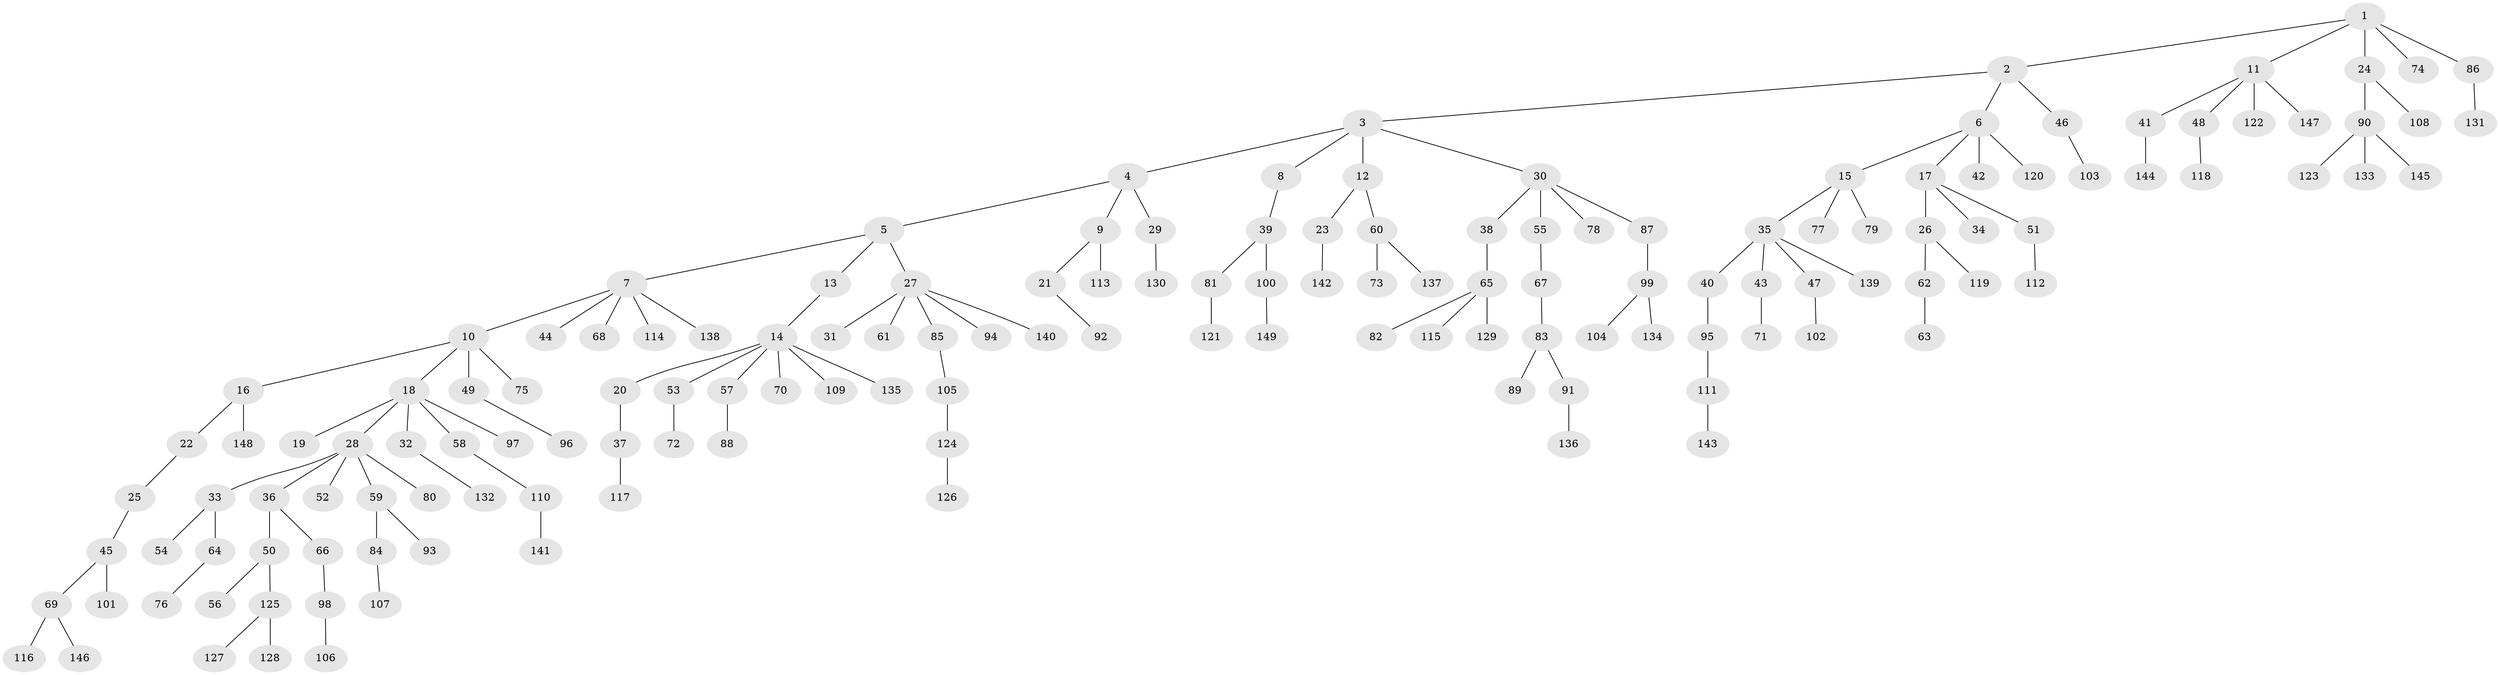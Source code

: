 // Generated by graph-tools (version 1.1) at 2025/02/03/09/25 03:02:24]
// undirected, 149 vertices, 148 edges
graph export_dot {
graph [start="1"]
  node [color=gray90,style=filled];
  1;
  2;
  3;
  4;
  5;
  6;
  7;
  8;
  9;
  10;
  11;
  12;
  13;
  14;
  15;
  16;
  17;
  18;
  19;
  20;
  21;
  22;
  23;
  24;
  25;
  26;
  27;
  28;
  29;
  30;
  31;
  32;
  33;
  34;
  35;
  36;
  37;
  38;
  39;
  40;
  41;
  42;
  43;
  44;
  45;
  46;
  47;
  48;
  49;
  50;
  51;
  52;
  53;
  54;
  55;
  56;
  57;
  58;
  59;
  60;
  61;
  62;
  63;
  64;
  65;
  66;
  67;
  68;
  69;
  70;
  71;
  72;
  73;
  74;
  75;
  76;
  77;
  78;
  79;
  80;
  81;
  82;
  83;
  84;
  85;
  86;
  87;
  88;
  89;
  90;
  91;
  92;
  93;
  94;
  95;
  96;
  97;
  98;
  99;
  100;
  101;
  102;
  103;
  104;
  105;
  106;
  107;
  108;
  109;
  110;
  111;
  112;
  113;
  114;
  115;
  116;
  117;
  118;
  119;
  120;
  121;
  122;
  123;
  124;
  125;
  126;
  127;
  128;
  129;
  130;
  131;
  132;
  133;
  134;
  135;
  136;
  137;
  138;
  139;
  140;
  141;
  142;
  143;
  144;
  145;
  146;
  147;
  148;
  149;
  1 -- 2;
  1 -- 11;
  1 -- 24;
  1 -- 74;
  1 -- 86;
  2 -- 3;
  2 -- 6;
  2 -- 46;
  3 -- 4;
  3 -- 8;
  3 -- 12;
  3 -- 30;
  4 -- 5;
  4 -- 9;
  4 -- 29;
  5 -- 7;
  5 -- 13;
  5 -- 27;
  6 -- 15;
  6 -- 17;
  6 -- 42;
  6 -- 120;
  7 -- 10;
  7 -- 44;
  7 -- 68;
  7 -- 114;
  7 -- 138;
  8 -- 39;
  9 -- 21;
  9 -- 113;
  10 -- 16;
  10 -- 18;
  10 -- 49;
  10 -- 75;
  11 -- 41;
  11 -- 48;
  11 -- 122;
  11 -- 147;
  12 -- 23;
  12 -- 60;
  13 -- 14;
  14 -- 20;
  14 -- 53;
  14 -- 57;
  14 -- 70;
  14 -- 109;
  14 -- 135;
  15 -- 35;
  15 -- 77;
  15 -- 79;
  16 -- 22;
  16 -- 148;
  17 -- 26;
  17 -- 34;
  17 -- 51;
  18 -- 19;
  18 -- 28;
  18 -- 32;
  18 -- 58;
  18 -- 97;
  20 -- 37;
  21 -- 92;
  22 -- 25;
  23 -- 142;
  24 -- 90;
  24 -- 108;
  25 -- 45;
  26 -- 62;
  26 -- 119;
  27 -- 31;
  27 -- 61;
  27 -- 85;
  27 -- 94;
  27 -- 140;
  28 -- 33;
  28 -- 36;
  28 -- 52;
  28 -- 59;
  28 -- 80;
  29 -- 130;
  30 -- 38;
  30 -- 55;
  30 -- 78;
  30 -- 87;
  32 -- 132;
  33 -- 54;
  33 -- 64;
  35 -- 40;
  35 -- 43;
  35 -- 47;
  35 -- 139;
  36 -- 50;
  36 -- 66;
  37 -- 117;
  38 -- 65;
  39 -- 81;
  39 -- 100;
  40 -- 95;
  41 -- 144;
  43 -- 71;
  45 -- 69;
  45 -- 101;
  46 -- 103;
  47 -- 102;
  48 -- 118;
  49 -- 96;
  50 -- 56;
  50 -- 125;
  51 -- 112;
  53 -- 72;
  55 -- 67;
  57 -- 88;
  58 -- 110;
  59 -- 84;
  59 -- 93;
  60 -- 73;
  60 -- 137;
  62 -- 63;
  64 -- 76;
  65 -- 82;
  65 -- 115;
  65 -- 129;
  66 -- 98;
  67 -- 83;
  69 -- 116;
  69 -- 146;
  81 -- 121;
  83 -- 89;
  83 -- 91;
  84 -- 107;
  85 -- 105;
  86 -- 131;
  87 -- 99;
  90 -- 123;
  90 -- 133;
  90 -- 145;
  91 -- 136;
  95 -- 111;
  98 -- 106;
  99 -- 104;
  99 -- 134;
  100 -- 149;
  105 -- 124;
  110 -- 141;
  111 -- 143;
  124 -- 126;
  125 -- 127;
  125 -- 128;
}
